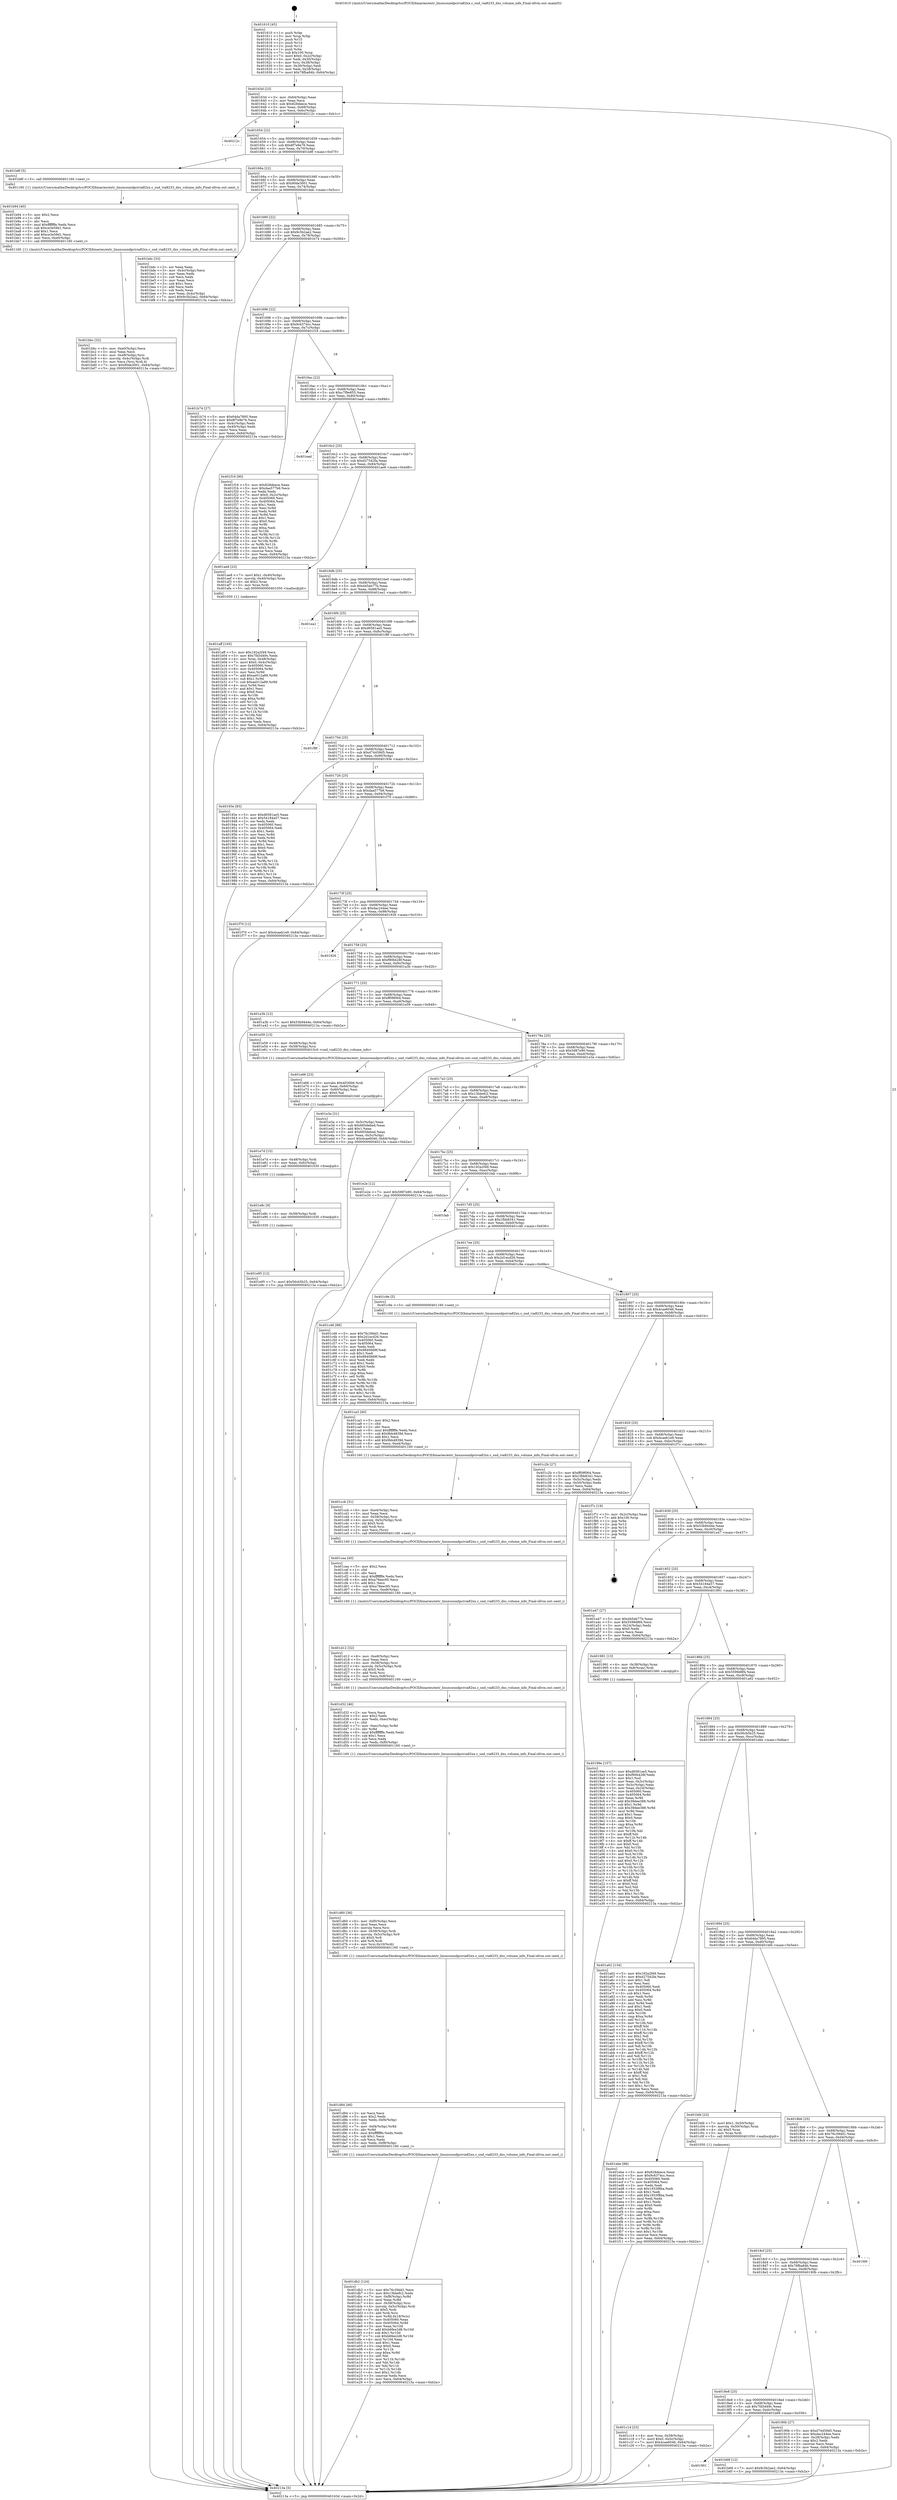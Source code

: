 digraph "0x401610" {
  label = "0x401610 (/mnt/c/Users/mathe/Desktop/tcc/POCII/binaries/extr_linuxsoundpcivia82xx.c_snd_via8233_dxs_volume_info_Final-ollvm.out::main(0))"
  labelloc = "t"
  node[shape=record]

  Entry [label="",width=0.3,height=0.3,shape=circle,fillcolor=black,style=filled]
  "0x40163d" [label="{
     0x40163d [23]\l
     | [instrs]\l
     &nbsp;&nbsp;0x40163d \<+3\>: mov -0x64(%rbp),%eax\l
     &nbsp;&nbsp;0x401640 \<+2\>: mov %eax,%ecx\l
     &nbsp;&nbsp;0x401642 \<+6\>: sub $0x828deece,%ecx\l
     &nbsp;&nbsp;0x401648 \<+3\>: mov %eax,-0x68(%rbp)\l
     &nbsp;&nbsp;0x40164b \<+3\>: mov %ecx,-0x6c(%rbp)\l
     &nbsp;&nbsp;0x40164e \<+6\>: je 000000000040212c \<main+0xb1c\>\l
  }"]
  "0x40212c" [label="{
     0x40212c\l
  }", style=dashed]
  "0x401654" [label="{
     0x401654 [22]\l
     | [instrs]\l
     &nbsp;&nbsp;0x401654 \<+5\>: jmp 0000000000401659 \<main+0x49\>\l
     &nbsp;&nbsp;0x401659 \<+3\>: mov -0x68(%rbp),%eax\l
     &nbsp;&nbsp;0x40165c \<+5\>: sub $0x8f7e9e76,%eax\l
     &nbsp;&nbsp;0x401661 \<+3\>: mov %eax,-0x70(%rbp)\l
     &nbsp;&nbsp;0x401664 \<+6\>: je 0000000000401b8f \<main+0x57f\>\l
  }"]
  Exit [label="",width=0.3,height=0.3,shape=circle,fillcolor=black,style=filled,peripheries=2]
  "0x401b8f" [label="{
     0x401b8f [5]\l
     | [instrs]\l
     &nbsp;&nbsp;0x401b8f \<+5\>: call 0000000000401160 \<next_i\>\l
     | [calls]\l
     &nbsp;&nbsp;0x401160 \{1\} (/mnt/c/Users/mathe/Desktop/tcc/POCII/binaries/extr_linuxsoundpcivia82xx.c_snd_via8233_dxs_volume_info_Final-ollvm.out::next_i)\l
  }"]
  "0x40166a" [label="{
     0x40166a [22]\l
     | [instrs]\l
     &nbsp;&nbsp;0x40166a \<+5\>: jmp 000000000040166f \<main+0x5f\>\l
     &nbsp;&nbsp;0x40166f \<+3\>: mov -0x68(%rbp),%eax\l
     &nbsp;&nbsp;0x401672 \<+5\>: sub $0x90de3001,%eax\l
     &nbsp;&nbsp;0x401677 \<+3\>: mov %eax,-0x74(%rbp)\l
     &nbsp;&nbsp;0x40167a \<+6\>: je 0000000000401bdc \<main+0x5cc\>\l
  }"]
  "0x401e95" [label="{
     0x401e95 [12]\l
     | [instrs]\l
     &nbsp;&nbsp;0x401e95 \<+7\>: movl $0x56cb5b25,-0x64(%rbp)\l
     &nbsp;&nbsp;0x401e9c \<+5\>: jmp 000000000040213a \<main+0xb2a\>\l
  }"]
  "0x401bdc" [label="{
     0x401bdc [33]\l
     | [instrs]\l
     &nbsp;&nbsp;0x401bdc \<+2\>: xor %eax,%eax\l
     &nbsp;&nbsp;0x401bde \<+3\>: mov -0x4c(%rbp),%ecx\l
     &nbsp;&nbsp;0x401be1 \<+2\>: mov %eax,%edx\l
     &nbsp;&nbsp;0x401be3 \<+2\>: sub %ecx,%edx\l
     &nbsp;&nbsp;0x401be5 \<+2\>: mov %eax,%ecx\l
     &nbsp;&nbsp;0x401be7 \<+3\>: sub $0x1,%ecx\l
     &nbsp;&nbsp;0x401bea \<+2\>: add %ecx,%edx\l
     &nbsp;&nbsp;0x401bec \<+2\>: sub %edx,%eax\l
     &nbsp;&nbsp;0x401bee \<+3\>: mov %eax,-0x4c(%rbp)\l
     &nbsp;&nbsp;0x401bf1 \<+7\>: movl $0x9c5b2ae2,-0x64(%rbp)\l
     &nbsp;&nbsp;0x401bf8 \<+5\>: jmp 000000000040213a \<main+0xb2a\>\l
  }"]
  "0x401680" [label="{
     0x401680 [22]\l
     | [instrs]\l
     &nbsp;&nbsp;0x401680 \<+5\>: jmp 0000000000401685 \<main+0x75\>\l
     &nbsp;&nbsp;0x401685 \<+3\>: mov -0x68(%rbp),%eax\l
     &nbsp;&nbsp;0x401688 \<+5\>: sub $0x9c5b2ae2,%eax\l
     &nbsp;&nbsp;0x40168d \<+3\>: mov %eax,-0x78(%rbp)\l
     &nbsp;&nbsp;0x401690 \<+6\>: je 0000000000401b74 \<main+0x564\>\l
  }"]
  "0x401e8c" [label="{
     0x401e8c [9]\l
     | [instrs]\l
     &nbsp;&nbsp;0x401e8c \<+4\>: mov -0x58(%rbp),%rdi\l
     &nbsp;&nbsp;0x401e90 \<+5\>: call 0000000000401030 \<free@plt\>\l
     | [calls]\l
     &nbsp;&nbsp;0x401030 \{1\} (unknown)\l
  }"]
  "0x401b74" [label="{
     0x401b74 [27]\l
     | [instrs]\l
     &nbsp;&nbsp;0x401b74 \<+5\>: mov $0x64da7895,%eax\l
     &nbsp;&nbsp;0x401b79 \<+5\>: mov $0x8f7e9e76,%ecx\l
     &nbsp;&nbsp;0x401b7e \<+3\>: mov -0x4c(%rbp),%edx\l
     &nbsp;&nbsp;0x401b81 \<+3\>: cmp -0x40(%rbp),%edx\l
     &nbsp;&nbsp;0x401b84 \<+3\>: cmovl %ecx,%eax\l
     &nbsp;&nbsp;0x401b87 \<+3\>: mov %eax,-0x64(%rbp)\l
     &nbsp;&nbsp;0x401b8a \<+5\>: jmp 000000000040213a \<main+0xb2a\>\l
  }"]
  "0x401696" [label="{
     0x401696 [22]\l
     | [instrs]\l
     &nbsp;&nbsp;0x401696 \<+5\>: jmp 000000000040169b \<main+0x8b\>\l
     &nbsp;&nbsp;0x40169b \<+3\>: mov -0x68(%rbp),%eax\l
     &nbsp;&nbsp;0x40169e \<+5\>: sub $0x9c6374cc,%eax\l
     &nbsp;&nbsp;0x4016a3 \<+3\>: mov %eax,-0x7c(%rbp)\l
     &nbsp;&nbsp;0x4016a6 \<+6\>: je 0000000000401f16 \<main+0x906\>\l
  }"]
  "0x401e7d" [label="{
     0x401e7d [15]\l
     | [instrs]\l
     &nbsp;&nbsp;0x401e7d \<+4\>: mov -0x48(%rbp),%rdi\l
     &nbsp;&nbsp;0x401e81 \<+6\>: mov %eax,-0xfc(%rbp)\l
     &nbsp;&nbsp;0x401e87 \<+5\>: call 0000000000401030 \<free@plt\>\l
     | [calls]\l
     &nbsp;&nbsp;0x401030 \{1\} (unknown)\l
  }"]
  "0x401f16" [label="{
     0x401f16 [90]\l
     | [instrs]\l
     &nbsp;&nbsp;0x401f16 \<+5\>: mov $0x828deece,%eax\l
     &nbsp;&nbsp;0x401f1b \<+5\>: mov $0xdaa577b6,%ecx\l
     &nbsp;&nbsp;0x401f20 \<+2\>: xor %edx,%edx\l
     &nbsp;&nbsp;0x401f22 \<+7\>: movl $0x0,-0x2c(%rbp)\l
     &nbsp;&nbsp;0x401f29 \<+7\>: mov 0x405060,%esi\l
     &nbsp;&nbsp;0x401f30 \<+7\>: mov 0x405064,%edi\l
     &nbsp;&nbsp;0x401f37 \<+3\>: sub $0x1,%edx\l
     &nbsp;&nbsp;0x401f3a \<+3\>: mov %esi,%r8d\l
     &nbsp;&nbsp;0x401f3d \<+3\>: add %edx,%r8d\l
     &nbsp;&nbsp;0x401f40 \<+4\>: imul %r8d,%esi\l
     &nbsp;&nbsp;0x401f44 \<+3\>: and $0x1,%esi\l
     &nbsp;&nbsp;0x401f47 \<+3\>: cmp $0x0,%esi\l
     &nbsp;&nbsp;0x401f4a \<+4\>: sete %r9b\l
     &nbsp;&nbsp;0x401f4e \<+3\>: cmp $0xa,%edi\l
     &nbsp;&nbsp;0x401f51 \<+4\>: setl %r10b\l
     &nbsp;&nbsp;0x401f55 \<+3\>: mov %r9b,%r11b\l
     &nbsp;&nbsp;0x401f58 \<+3\>: and %r10b,%r11b\l
     &nbsp;&nbsp;0x401f5b \<+3\>: xor %r10b,%r9b\l
     &nbsp;&nbsp;0x401f5e \<+3\>: or %r9b,%r11b\l
     &nbsp;&nbsp;0x401f61 \<+4\>: test $0x1,%r11b\l
     &nbsp;&nbsp;0x401f65 \<+3\>: cmovne %ecx,%eax\l
     &nbsp;&nbsp;0x401f68 \<+3\>: mov %eax,-0x64(%rbp)\l
     &nbsp;&nbsp;0x401f6b \<+5\>: jmp 000000000040213a \<main+0xb2a\>\l
  }"]
  "0x4016ac" [label="{
     0x4016ac [22]\l
     | [instrs]\l
     &nbsp;&nbsp;0x4016ac \<+5\>: jmp 00000000004016b1 \<main+0xa1\>\l
     &nbsp;&nbsp;0x4016b1 \<+3\>: mov -0x68(%rbp),%eax\l
     &nbsp;&nbsp;0x4016b4 \<+5\>: sub $0xc7f9e855,%eax\l
     &nbsp;&nbsp;0x4016b9 \<+3\>: mov %eax,-0x80(%rbp)\l
     &nbsp;&nbsp;0x4016bc \<+6\>: je 0000000000401ead \<main+0x89d\>\l
  }"]
  "0x401e66" [label="{
     0x401e66 [23]\l
     | [instrs]\l
     &nbsp;&nbsp;0x401e66 \<+10\>: movabs $0x4030b6,%rdi\l
     &nbsp;&nbsp;0x401e70 \<+3\>: mov %eax,-0x60(%rbp)\l
     &nbsp;&nbsp;0x401e73 \<+3\>: mov -0x60(%rbp),%esi\l
     &nbsp;&nbsp;0x401e76 \<+2\>: mov $0x0,%al\l
     &nbsp;&nbsp;0x401e78 \<+5\>: call 0000000000401040 \<printf@plt\>\l
     | [calls]\l
     &nbsp;&nbsp;0x401040 \{1\} (unknown)\l
  }"]
  "0x401ead" [label="{
     0x401ead\l
  }", style=dashed]
  "0x4016c2" [label="{
     0x4016c2 [25]\l
     | [instrs]\l
     &nbsp;&nbsp;0x4016c2 \<+5\>: jmp 00000000004016c7 \<main+0xb7\>\l
     &nbsp;&nbsp;0x4016c7 \<+3\>: mov -0x68(%rbp),%eax\l
     &nbsp;&nbsp;0x4016ca \<+5\>: sub $0xd27542fa,%eax\l
     &nbsp;&nbsp;0x4016cf \<+6\>: mov %eax,-0x84(%rbp)\l
     &nbsp;&nbsp;0x4016d5 \<+6\>: je 0000000000401ae8 \<main+0x4d8\>\l
  }"]
  "0x401db2" [label="{
     0x401db2 [124]\l
     | [instrs]\l
     &nbsp;&nbsp;0x401db2 \<+5\>: mov $0x76c39dd1,%ecx\l
     &nbsp;&nbsp;0x401db7 \<+5\>: mov $0x13bbefc2,%edx\l
     &nbsp;&nbsp;0x401dbc \<+7\>: mov -0xf8(%rbp),%r8d\l
     &nbsp;&nbsp;0x401dc3 \<+4\>: imul %eax,%r8d\l
     &nbsp;&nbsp;0x401dc7 \<+4\>: mov -0x58(%rbp),%rsi\l
     &nbsp;&nbsp;0x401dcb \<+4\>: movslq -0x5c(%rbp),%rdi\l
     &nbsp;&nbsp;0x401dcf \<+4\>: shl $0x5,%rdi\l
     &nbsp;&nbsp;0x401dd3 \<+3\>: add %rdi,%rsi\l
     &nbsp;&nbsp;0x401dd6 \<+4\>: mov %r8d,0x18(%rsi)\l
     &nbsp;&nbsp;0x401dda \<+7\>: mov 0x405060,%eax\l
     &nbsp;&nbsp;0x401de1 \<+8\>: mov 0x405064,%r8d\l
     &nbsp;&nbsp;0x401de9 \<+3\>: mov %eax,%r10d\l
     &nbsp;&nbsp;0x401dec \<+7\>: add $0xb6fee2d8,%r10d\l
     &nbsp;&nbsp;0x401df3 \<+4\>: sub $0x1,%r10d\l
     &nbsp;&nbsp;0x401df7 \<+7\>: sub $0xb6fee2d8,%r10d\l
     &nbsp;&nbsp;0x401dfe \<+4\>: imul %r10d,%eax\l
     &nbsp;&nbsp;0x401e02 \<+3\>: and $0x1,%eax\l
     &nbsp;&nbsp;0x401e05 \<+3\>: cmp $0x0,%eax\l
     &nbsp;&nbsp;0x401e08 \<+4\>: sete %r11b\l
     &nbsp;&nbsp;0x401e0c \<+4\>: cmp $0xa,%r8d\l
     &nbsp;&nbsp;0x401e10 \<+3\>: setl %bl\l
     &nbsp;&nbsp;0x401e13 \<+3\>: mov %r11b,%r14b\l
     &nbsp;&nbsp;0x401e16 \<+3\>: and %bl,%r14b\l
     &nbsp;&nbsp;0x401e19 \<+3\>: xor %bl,%r11b\l
     &nbsp;&nbsp;0x401e1c \<+3\>: or %r11b,%r14b\l
     &nbsp;&nbsp;0x401e1f \<+4\>: test $0x1,%r14b\l
     &nbsp;&nbsp;0x401e23 \<+3\>: cmovne %edx,%ecx\l
     &nbsp;&nbsp;0x401e26 \<+3\>: mov %ecx,-0x64(%rbp)\l
     &nbsp;&nbsp;0x401e29 \<+5\>: jmp 000000000040213a \<main+0xb2a\>\l
  }"]
  "0x401ae8" [label="{
     0x401ae8 [23]\l
     | [instrs]\l
     &nbsp;&nbsp;0x401ae8 \<+7\>: movl $0x1,-0x40(%rbp)\l
     &nbsp;&nbsp;0x401aef \<+4\>: movslq -0x40(%rbp),%rax\l
     &nbsp;&nbsp;0x401af3 \<+4\>: shl $0x2,%rax\l
     &nbsp;&nbsp;0x401af7 \<+3\>: mov %rax,%rdi\l
     &nbsp;&nbsp;0x401afa \<+5\>: call 0000000000401050 \<malloc@plt\>\l
     | [calls]\l
     &nbsp;&nbsp;0x401050 \{1\} (unknown)\l
  }"]
  "0x4016db" [label="{
     0x4016db [25]\l
     | [instrs]\l
     &nbsp;&nbsp;0x4016db \<+5\>: jmp 00000000004016e0 \<main+0xd0\>\l
     &nbsp;&nbsp;0x4016e0 \<+3\>: mov -0x68(%rbp),%eax\l
     &nbsp;&nbsp;0x4016e3 \<+5\>: sub $0xd45eb77b,%eax\l
     &nbsp;&nbsp;0x4016e8 \<+6\>: mov %eax,-0x88(%rbp)\l
     &nbsp;&nbsp;0x4016ee \<+6\>: je 0000000000401ea1 \<main+0x891\>\l
  }"]
  "0x401d84" [label="{
     0x401d84 [46]\l
     | [instrs]\l
     &nbsp;&nbsp;0x401d84 \<+2\>: xor %ecx,%ecx\l
     &nbsp;&nbsp;0x401d86 \<+5\>: mov $0x2,%edx\l
     &nbsp;&nbsp;0x401d8b \<+6\>: mov %edx,-0xf4(%rbp)\l
     &nbsp;&nbsp;0x401d91 \<+1\>: cltd\l
     &nbsp;&nbsp;0x401d92 \<+7\>: mov -0xf4(%rbp),%r8d\l
     &nbsp;&nbsp;0x401d99 \<+3\>: idiv %r8d\l
     &nbsp;&nbsp;0x401d9c \<+6\>: imul $0xfffffffe,%edx,%edx\l
     &nbsp;&nbsp;0x401da2 \<+3\>: sub $0x1,%ecx\l
     &nbsp;&nbsp;0x401da5 \<+2\>: sub %ecx,%edx\l
     &nbsp;&nbsp;0x401da7 \<+6\>: mov %edx,-0xf8(%rbp)\l
     &nbsp;&nbsp;0x401dad \<+5\>: call 0000000000401160 \<next_i\>\l
     | [calls]\l
     &nbsp;&nbsp;0x401160 \{1\} (/mnt/c/Users/mathe/Desktop/tcc/POCII/binaries/extr_linuxsoundpcivia82xx.c_snd_via8233_dxs_volume_info_Final-ollvm.out::next_i)\l
  }"]
  "0x401ea1" [label="{
     0x401ea1\l
  }", style=dashed]
  "0x4016f4" [label="{
     0x4016f4 [25]\l
     | [instrs]\l
     &nbsp;&nbsp;0x4016f4 \<+5\>: jmp 00000000004016f9 \<main+0xe9\>\l
     &nbsp;&nbsp;0x4016f9 \<+3\>: mov -0x68(%rbp),%eax\l
     &nbsp;&nbsp;0x4016fc \<+5\>: sub $0xd6581ae5,%eax\l
     &nbsp;&nbsp;0x401701 \<+6\>: mov %eax,-0x8c(%rbp)\l
     &nbsp;&nbsp;0x401707 \<+6\>: je 0000000000401f8f \<main+0x97f\>\l
  }"]
  "0x401d60" [label="{
     0x401d60 [36]\l
     | [instrs]\l
     &nbsp;&nbsp;0x401d60 \<+6\>: mov -0xf0(%rbp),%ecx\l
     &nbsp;&nbsp;0x401d66 \<+3\>: imul %eax,%ecx\l
     &nbsp;&nbsp;0x401d69 \<+3\>: movslq %ecx,%rsi\l
     &nbsp;&nbsp;0x401d6c \<+4\>: mov -0x58(%rbp),%rdi\l
     &nbsp;&nbsp;0x401d70 \<+4\>: movslq -0x5c(%rbp),%r9\l
     &nbsp;&nbsp;0x401d74 \<+4\>: shl $0x5,%r9\l
     &nbsp;&nbsp;0x401d78 \<+3\>: add %r9,%rdi\l
     &nbsp;&nbsp;0x401d7b \<+4\>: mov %rsi,0x10(%rdi)\l
     &nbsp;&nbsp;0x401d7f \<+5\>: call 0000000000401160 \<next_i\>\l
     | [calls]\l
     &nbsp;&nbsp;0x401160 \{1\} (/mnt/c/Users/mathe/Desktop/tcc/POCII/binaries/extr_linuxsoundpcivia82xx.c_snd_via8233_dxs_volume_info_Final-ollvm.out::next_i)\l
  }"]
  "0x401f8f" [label="{
     0x401f8f\l
  }", style=dashed]
  "0x40170d" [label="{
     0x40170d [25]\l
     | [instrs]\l
     &nbsp;&nbsp;0x40170d \<+5\>: jmp 0000000000401712 \<main+0x102\>\l
     &nbsp;&nbsp;0x401712 \<+3\>: mov -0x68(%rbp),%eax\l
     &nbsp;&nbsp;0x401715 \<+5\>: sub $0xd74459d5,%eax\l
     &nbsp;&nbsp;0x40171a \<+6\>: mov %eax,-0x90(%rbp)\l
     &nbsp;&nbsp;0x401720 \<+6\>: je 000000000040193e \<main+0x32e\>\l
  }"]
  "0x401d32" [label="{
     0x401d32 [46]\l
     | [instrs]\l
     &nbsp;&nbsp;0x401d32 \<+2\>: xor %ecx,%ecx\l
     &nbsp;&nbsp;0x401d34 \<+5\>: mov $0x2,%edx\l
     &nbsp;&nbsp;0x401d39 \<+6\>: mov %edx,-0xec(%rbp)\l
     &nbsp;&nbsp;0x401d3f \<+1\>: cltd\l
     &nbsp;&nbsp;0x401d40 \<+7\>: mov -0xec(%rbp),%r8d\l
     &nbsp;&nbsp;0x401d47 \<+3\>: idiv %r8d\l
     &nbsp;&nbsp;0x401d4a \<+6\>: imul $0xfffffffe,%edx,%edx\l
     &nbsp;&nbsp;0x401d50 \<+3\>: sub $0x1,%ecx\l
     &nbsp;&nbsp;0x401d53 \<+2\>: sub %ecx,%edx\l
     &nbsp;&nbsp;0x401d55 \<+6\>: mov %edx,-0xf0(%rbp)\l
     &nbsp;&nbsp;0x401d5b \<+5\>: call 0000000000401160 \<next_i\>\l
     | [calls]\l
     &nbsp;&nbsp;0x401160 \{1\} (/mnt/c/Users/mathe/Desktop/tcc/POCII/binaries/extr_linuxsoundpcivia82xx.c_snd_via8233_dxs_volume_info_Final-ollvm.out::next_i)\l
  }"]
  "0x40193e" [label="{
     0x40193e [83]\l
     | [instrs]\l
     &nbsp;&nbsp;0x40193e \<+5\>: mov $0xd6581ae5,%eax\l
     &nbsp;&nbsp;0x401943 \<+5\>: mov $0x54184a57,%ecx\l
     &nbsp;&nbsp;0x401948 \<+2\>: xor %edx,%edx\l
     &nbsp;&nbsp;0x40194a \<+7\>: mov 0x405060,%esi\l
     &nbsp;&nbsp;0x401951 \<+7\>: mov 0x405064,%edi\l
     &nbsp;&nbsp;0x401958 \<+3\>: sub $0x1,%edx\l
     &nbsp;&nbsp;0x40195b \<+3\>: mov %esi,%r8d\l
     &nbsp;&nbsp;0x40195e \<+3\>: add %edx,%r8d\l
     &nbsp;&nbsp;0x401961 \<+4\>: imul %r8d,%esi\l
     &nbsp;&nbsp;0x401965 \<+3\>: and $0x1,%esi\l
     &nbsp;&nbsp;0x401968 \<+3\>: cmp $0x0,%esi\l
     &nbsp;&nbsp;0x40196b \<+4\>: sete %r9b\l
     &nbsp;&nbsp;0x40196f \<+3\>: cmp $0xa,%edi\l
     &nbsp;&nbsp;0x401972 \<+4\>: setl %r10b\l
     &nbsp;&nbsp;0x401976 \<+3\>: mov %r9b,%r11b\l
     &nbsp;&nbsp;0x401979 \<+3\>: and %r10b,%r11b\l
     &nbsp;&nbsp;0x40197c \<+3\>: xor %r10b,%r9b\l
     &nbsp;&nbsp;0x40197f \<+3\>: or %r9b,%r11b\l
     &nbsp;&nbsp;0x401982 \<+4\>: test $0x1,%r11b\l
     &nbsp;&nbsp;0x401986 \<+3\>: cmovne %ecx,%eax\l
     &nbsp;&nbsp;0x401989 \<+3\>: mov %eax,-0x64(%rbp)\l
     &nbsp;&nbsp;0x40198c \<+5\>: jmp 000000000040213a \<main+0xb2a\>\l
  }"]
  "0x401726" [label="{
     0x401726 [25]\l
     | [instrs]\l
     &nbsp;&nbsp;0x401726 \<+5\>: jmp 000000000040172b \<main+0x11b\>\l
     &nbsp;&nbsp;0x40172b \<+3\>: mov -0x68(%rbp),%eax\l
     &nbsp;&nbsp;0x40172e \<+5\>: sub $0xdaa577b6,%eax\l
     &nbsp;&nbsp;0x401733 \<+6\>: mov %eax,-0x94(%rbp)\l
     &nbsp;&nbsp;0x401739 \<+6\>: je 0000000000401f70 \<main+0x960\>\l
  }"]
  "0x401d12" [label="{
     0x401d12 [32]\l
     | [instrs]\l
     &nbsp;&nbsp;0x401d12 \<+6\>: mov -0xe8(%rbp),%ecx\l
     &nbsp;&nbsp;0x401d18 \<+3\>: imul %eax,%ecx\l
     &nbsp;&nbsp;0x401d1b \<+4\>: mov -0x58(%rbp),%rsi\l
     &nbsp;&nbsp;0x401d1f \<+4\>: movslq -0x5c(%rbp),%rdi\l
     &nbsp;&nbsp;0x401d23 \<+4\>: shl $0x5,%rdi\l
     &nbsp;&nbsp;0x401d27 \<+3\>: add %rdi,%rsi\l
     &nbsp;&nbsp;0x401d2a \<+3\>: mov %ecx,0x8(%rsi)\l
     &nbsp;&nbsp;0x401d2d \<+5\>: call 0000000000401160 \<next_i\>\l
     | [calls]\l
     &nbsp;&nbsp;0x401160 \{1\} (/mnt/c/Users/mathe/Desktop/tcc/POCII/binaries/extr_linuxsoundpcivia82xx.c_snd_via8233_dxs_volume_info_Final-ollvm.out::next_i)\l
  }"]
  "0x401f70" [label="{
     0x401f70 [12]\l
     | [instrs]\l
     &nbsp;&nbsp;0x401f70 \<+7\>: movl $0x4caeb1e9,-0x64(%rbp)\l
     &nbsp;&nbsp;0x401f77 \<+5\>: jmp 000000000040213a \<main+0xb2a\>\l
  }"]
  "0x40173f" [label="{
     0x40173f [25]\l
     | [instrs]\l
     &nbsp;&nbsp;0x40173f \<+5\>: jmp 0000000000401744 \<main+0x134\>\l
     &nbsp;&nbsp;0x401744 \<+3\>: mov -0x68(%rbp),%eax\l
     &nbsp;&nbsp;0x401747 \<+5\>: sub $0xdac244ee,%eax\l
     &nbsp;&nbsp;0x40174c \<+6\>: mov %eax,-0x98(%rbp)\l
     &nbsp;&nbsp;0x401752 \<+6\>: je 0000000000401926 \<main+0x316\>\l
  }"]
  "0x401cea" [label="{
     0x401cea [40]\l
     | [instrs]\l
     &nbsp;&nbsp;0x401cea \<+5\>: mov $0x2,%ecx\l
     &nbsp;&nbsp;0x401cef \<+1\>: cltd\l
     &nbsp;&nbsp;0x401cf0 \<+2\>: idiv %ecx\l
     &nbsp;&nbsp;0x401cf2 \<+6\>: imul $0xfffffffe,%edx,%ecx\l
     &nbsp;&nbsp;0x401cf8 \<+6\>: add $0xa78eec95,%ecx\l
     &nbsp;&nbsp;0x401cfe \<+3\>: add $0x1,%ecx\l
     &nbsp;&nbsp;0x401d01 \<+6\>: sub $0xa78eec95,%ecx\l
     &nbsp;&nbsp;0x401d07 \<+6\>: mov %ecx,-0xe8(%rbp)\l
     &nbsp;&nbsp;0x401d0d \<+5\>: call 0000000000401160 \<next_i\>\l
     | [calls]\l
     &nbsp;&nbsp;0x401160 \{1\} (/mnt/c/Users/mathe/Desktop/tcc/POCII/binaries/extr_linuxsoundpcivia82xx.c_snd_via8233_dxs_volume_info_Final-ollvm.out::next_i)\l
  }"]
  "0x401926" [label="{
     0x401926\l
  }", style=dashed]
  "0x401758" [label="{
     0x401758 [25]\l
     | [instrs]\l
     &nbsp;&nbsp;0x401758 \<+5\>: jmp 000000000040175d \<main+0x14d\>\l
     &nbsp;&nbsp;0x40175d \<+3\>: mov -0x68(%rbp),%eax\l
     &nbsp;&nbsp;0x401760 \<+5\>: sub $0xf90b428f,%eax\l
     &nbsp;&nbsp;0x401765 \<+6\>: mov %eax,-0x9c(%rbp)\l
     &nbsp;&nbsp;0x40176b \<+6\>: je 0000000000401a3b \<main+0x42b\>\l
  }"]
  "0x401ccb" [label="{
     0x401ccb [31]\l
     | [instrs]\l
     &nbsp;&nbsp;0x401ccb \<+6\>: mov -0xe4(%rbp),%ecx\l
     &nbsp;&nbsp;0x401cd1 \<+3\>: imul %eax,%ecx\l
     &nbsp;&nbsp;0x401cd4 \<+4\>: mov -0x58(%rbp),%rsi\l
     &nbsp;&nbsp;0x401cd8 \<+4\>: movslq -0x5c(%rbp),%rdi\l
     &nbsp;&nbsp;0x401cdc \<+4\>: shl $0x5,%rdi\l
     &nbsp;&nbsp;0x401ce0 \<+3\>: add %rdi,%rsi\l
     &nbsp;&nbsp;0x401ce3 \<+2\>: mov %ecx,(%rsi)\l
     &nbsp;&nbsp;0x401ce5 \<+5\>: call 0000000000401160 \<next_i\>\l
     | [calls]\l
     &nbsp;&nbsp;0x401160 \{1\} (/mnt/c/Users/mathe/Desktop/tcc/POCII/binaries/extr_linuxsoundpcivia82xx.c_snd_via8233_dxs_volume_info_Final-ollvm.out::next_i)\l
  }"]
  "0x401a3b" [label="{
     0x401a3b [12]\l
     | [instrs]\l
     &nbsp;&nbsp;0x401a3b \<+7\>: movl $0x53b9444e,-0x64(%rbp)\l
     &nbsp;&nbsp;0x401a42 \<+5\>: jmp 000000000040213a \<main+0xb2a\>\l
  }"]
  "0x401771" [label="{
     0x401771 [25]\l
     | [instrs]\l
     &nbsp;&nbsp;0x401771 \<+5\>: jmp 0000000000401776 \<main+0x166\>\l
     &nbsp;&nbsp;0x401776 \<+3\>: mov -0x68(%rbp),%eax\l
     &nbsp;&nbsp;0x401779 \<+5\>: sub $0xff09f064,%eax\l
     &nbsp;&nbsp;0x40177e \<+6\>: mov %eax,-0xa0(%rbp)\l
     &nbsp;&nbsp;0x401784 \<+6\>: je 0000000000401e59 \<main+0x849\>\l
  }"]
  "0x401ca3" [label="{
     0x401ca3 [40]\l
     | [instrs]\l
     &nbsp;&nbsp;0x401ca3 \<+5\>: mov $0x2,%ecx\l
     &nbsp;&nbsp;0x401ca8 \<+1\>: cltd\l
     &nbsp;&nbsp;0x401ca9 \<+2\>: idiv %ecx\l
     &nbsp;&nbsp;0x401cab \<+6\>: imul $0xfffffffe,%edx,%ecx\l
     &nbsp;&nbsp;0x401cb1 \<+6\>: sub $0x9bb4839d,%ecx\l
     &nbsp;&nbsp;0x401cb7 \<+3\>: add $0x1,%ecx\l
     &nbsp;&nbsp;0x401cba \<+6\>: add $0x9bb4839d,%ecx\l
     &nbsp;&nbsp;0x401cc0 \<+6\>: mov %ecx,-0xe4(%rbp)\l
     &nbsp;&nbsp;0x401cc6 \<+5\>: call 0000000000401160 \<next_i\>\l
     | [calls]\l
     &nbsp;&nbsp;0x401160 \{1\} (/mnt/c/Users/mathe/Desktop/tcc/POCII/binaries/extr_linuxsoundpcivia82xx.c_snd_via8233_dxs_volume_info_Final-ollvm.out::next_i)\l
  }"]
  "0x401e59" [label="{
     0x401e59 [13]\l
     | [instrs]\l
     &nbsp;&nbsp;0x401e59 \<+4\>: mov -0x48(%rbp),%rdi\l
     &nbsp;&nbsp;0x401e5d \<+4\>: mov -0x58(%rbp),%rsi\l
     &nbsp;&nbsp;0x401e61 \<+5\>: call 00000000004015c0 \<snd_via8233_dxs_volume_info\>\l
     | [calls]\l
     &nbsp;&nbsp;0x4015c0 \{1\} (/mnt/c/Users/mathe/Desktop/tcc/POCII/binaries/extr_linuxsoundpcivia82xx.c_snd_via8233_dxs_volume_info_Final-ollvm.out::snd_via8233_dxs_volume_info)\l
  }"]
  "0x40178a" [label="{
     0x40178a [25]\l
     | [instrs]\l
     &nbsp;&nbsp;0x40178a \<+5\>: jmp 000000000040178f \<main+0x17f\>\l
     &nbsp;&nbsp;0x40178f \<+3\>: mov -0x68(%rbp),%eax\l
     &nbsp;&nbsp;0x401792 \<+5\>: sub $0x5987e90,%eax\l
     &nbsp;&nbsp;0x401797 \<+6\>: mov %eax,-0xa4(%rbp)\l
     &nbsp;&nbsp;0x40179d \<+6\>: je 0000000000401e3a \<main+0x82a\>\l
  }"]
  "0x401c14" [label="{
     0x401c14 [23]\l
     | [instrs]\l
     &nbsp;&nbsp;0x401c14 \<+4\>: mov %rax,-0x58(%rbp)\l
     &nbsp;&nbsp;0x401c18 \<+7\>: movl $0x0,-0x5c(%rbp)\l
     &nbsp;&nbsp;0x401c1f \<+7\>: movl $0x4cae6046,-0x64(%rbp)\l
     &nbsp;&nbsp;0x401c26 \<+5\>: jmp 000000000040213a \<main+0xb2a\>\l
  }"]
  "0x401e3a" [label="{
     0x401e3a [31]\l
     | [instrs]\l
     &nbsp;&nbsp;0x401e3a \<+3\>: mov -0x5c(%rbp),%eax\l
     &nbsp;&nbsp;0x401e3d \<+5\>: sub $0x665debed,%eax\l
     &nbsp;&nbsp;0x401e42 \<+3\>: add $0x1,%eax\l
     &nbsp;&nbsp;0x401e45 \<+5\>: add $0x665debed,%eax\l
     &nbsp;&nbsp;0x401e4a \<+3\>: mov %eax,-0x5c(%rbp)\l
     &nbsp;&nbsp;0x401e4d \<+7\>: movl $0x4cae6046,-0x64(%rbp)\l
     &nbsp;&nbsp;0x401e54 \<+5\>: jmp 000000000040213a \<main+0xb2a\>\l
  }"]
  "0x4017a3" [label="{
     0x4017a3 [25]\l
     | [instrs]\l
     &nbsp;&nbsp;0x4017a3 \<+5\>: jmp 00000000004017a8 \<main+0x198\>\l
     &nbsp;&nbsp;0x4017a8 \<+3\>: mov -0x68(%rbp),%eax\l
     &nbsp;&nbsp;0x4017ab \<+5\>: sub $0x13bbefc2,%eax\l
     &nbsp;&nbsp;0x4017b0 \<+6\>: mov %eax,-0xa8(%rbp)\l
     &nbsp;&nbsp;0x4017b6 \<+6\>: je 0000000000401e2e \<main+0x81e\>\l
  }"]
  "0x401bbc" [label="{
     0x401bbc [32]\l
     | [instrs]\l
     &nbsp;&nbsp;0x401bbc \<+6\>: mov -0xe0(%rbp),%ecx\l
     &nbsp;&nbsp;0x401bc2 \<+3\>: imul %eax,%ecx\l
     &nbsp;&nbsp;0x401bc5 \<+4\>: mov -0x48(%rbp),%rsi\l
     &nbsp;&nbsp;0x401bc9 \<+4\>: movslq -0x4c(%rbp),%rdi\l
     &nbsp;&nbsp;0x401bcd \<+3\>: mov %ecx,(%rsi,%rdi,4)\l
     &nbsp;&nbsp;0x401bd0 \<+7\>: movl $0x90de3001,-0x64(%rbp)\l
     &nbsp;&nbsp;0x401bd7 \<+5\>: jmp 000000000040213a \<main+0xb2a\>\l
  }"]
  "0x401e2e" [label="{
     0x401e2e [12]\l
     | [instrs]\l
     &nbsp;&nbsp;0x401e2e \<+7\>: movl $0x5987e90,-0x64(%rbp)\l
     &nbsp;&nbsp;0x401e35 \<+5\>: jmp 000000000040213a \<main+0xb2a\>\l
  }"]
  "0x4017bc" [label="{
     0x4017bc [25]\l
     | [instrs]\l
     &nbsp;&nbsp;0x4017bc \<+5\>: jmp 00000000004017c1 \<main+0x1b1\>\l
     &nbsp;&nbsp;0x4017c1 \<+3\>: mov -0x68(%rbp),%eax\l
     &nbsp;&nbsp;0x4017c4 \<+5\>: sub $0x192a2f49,%eax\l
     &nbsp;&nbsp;0x4017c9 \<+6\>: mov %eax,-0xac(%rbp)\l
     &nbsp;&nbsp;0x4017cf \<+6\>: je 0000000000401fab \<main+0x99b\>\l
  }"]
  "0x401b94" [label="{
     0x401b94 [40]\l
     | [instrs]\l
     &nbsp;&nbsp;0x401b94 \<+5\>: mov $0x2,%ecx\l
     &nbsp;&nbsp;0x401b99 \<+1\>: cltd\l
     &nbsp;&nbsp;0x401b9a \<+2\>: idiv %ecx\l
     &nbsp;&nbsp;0x401b9c \<+6\>: imul $0xfffffffe,%edx,%ecx\l
     &nbsp;&nbsp;0x401ba2 \<+6\>: sub $0xce3e59d1,%ecx\l
     &nbsp;&nbsp;0x401ba8 \<+3\>: add $0x1,%ecx\l
     &nbsp;&nbsp;0x401bab \<+6\>: add $0xce3e59d1,%ecx\l
     &nbsp;&nbsp;0x401bb1 \<+6\>: mov %ecx,-0xe0(%rbp)\l
     &nbsp;&nbsp;0x401bb7 \<+5\>: call 0000000000401160 \<next_i\>\l
     | [calls]\l
     &nbsp;&nbsp;0x401160 \{1\} (/mnt/c/Users/mathe/Desktop/tcc/POCII/binaries/extr_linuxsoundpcivia82xx.c_snd_via8233_dxs_volume_info_Final-ollvm.out::next_i)\l
  }"]
  "0x401fab" [label="{
     0x401fab\l
  }", style=dashed]
  "0x4017d5" [label="{
     0x4017d5 [25]\l
     | [instrs]\l
     &nbsp;&nbsp;0x4017d5 \<+5\>: jmp 00000000004017da \<main+0x1ca\>\l
     &nbsp;&nbsp;0x4017da \<+3\>: mov -0x68(%rbp),%eax\l
     &nbsp;&nbsp;0x4017dd \<+5\>: sub $0x1fbb8341,%eax\l
     &nbsp;&nbsp;0x4017e2 \<+6\>: mov %eax,-0xb0(%rbp)\l
     &nbsp;&nbsp;0x4017e8 \<+6\>: je 0000000000401c46 \<main+0x636\>\l
  }"]
  "0x401901" [label="{
     0x401901\l
  }", style=dashed]
  "0x401c46" [label="{
     0x401c46 [88]\l
     | [instrs]\l
     &nbsp;&nbsp;0x401c46 \<+5\>: mov $0x76c39dd1,%eax\l
     &nbsp;&nbsp;0x401c4b \<+5\>: mov $0x2d1ecd26,%ecx\l
     &nbsp;&nbsp;0x401c50 \<+7\>: mov 0x405060,%edx\l
     &nbsp;&nbsp;0x401c57 \<+7\>: mov 0x405064,%esi\l
     &nbsp;&nbsp;0x401c5e \<+2\>: mov %edx,%edi\l
     &nbsp;&nbsp;0x401c60 \<+6\>: add $0x98409d9f,%edi\l
     &nbsp;&nbsp;0x401c66 \<+3\>: sub $0x1,%edi\l
     &nbsp;&nbsp;0x401c69 \<+6\>: sub $0x98409d9f,%edi\l
     &nbsp;&nbsp;0x401c6f \<+3\>: imul %edi,%edx\l
     &nbsp;&nbsp;0x401c72 \<+3\>: and $0x1,%edx\l
     &nbsp;&nbsp;0x401c75 \<+3\>: cmp $0x0,%edx\l
     &nbsp;&nbsp;0x401c78 \<+4\>: sete %r8b\l
     &nbsp;&nbsp;0x401c7c \<+3\>: cmp $0xa,%esi\l
     &nbsp;&nbsp;0x401c7f \<+4\>: setl %r9b\l
     &nbsp;&nbsp;0x401c83 \<+3\>: mov %r8b,%r10b\l
     &nbsp;&nbsp;0x401c86 \<+3\>: and %r9b,%r10b\l
     &nbsp;&nbsp;0x401c89 \<+3\>: xor %r9b,%r8b\l
     &nbsp;&nbsp;0x401c8c \<+3\>: or %r8b,%r10b\l
     &nbsp;&nbsp;0x401c8f \<+4\>: test $0x1,%r10b\l
     &nbsp;&nbsp;0x401c93 \<+3\>: cmovne %ecx,%eax\l
     &nbsp;&nbsp;0x401c96 \<+3\>: mov %eax,-0x64(%rbp)\l
     &nbsp;&nbsp;0x401c99 \<+5\>: jmp 000000000040213a \<main+0xb2a\>\l
  }"]
  "0x4017ee" [label="{
     0x4017ee [25]\l
     | [instrs]\l
     &nbsp;&nbsp;0x4017ee \<+5\>: jmp 00000000004017f3 \<main+0x1e3\>\l
     &nbsp;&nbsp;0x4017f3 \<+3\>: mov -0x68(%rbp),%eax\l
     &nbsp;&nbsp;0x4017f6 \<+5\>: sub $0x2d1ecd26,%eax\l
     &nbsp;&nbsp;0x4017fb \<+6\>: mov %eax,-0xb4(%rbp)\l
     &nbsp;&nbsp;0x401801 \<+6\>: je 0000000000401c9e \<main+0x68e\>\l
  }"]
  "0x401b68" [label="{
     0x401b68 [12]\l
     | [instrs]\l
     &nbsp;&nbsp;0x401b68 \<+7\>: movl $0x9c5b2ae2,-0x64(%rbp)\l
     &nbsp;&nbsp;0x401b6f \<+5\>: jmp 000000000040213a \<main+0xb2a\>\l
  }"]
  "0x401c9e" [label="{
     0x401c9e [5]\l
     | [instrs]\l
     &nbsp;&nbsp;0x401c9e \<+5\>: call 0000000000401160 \<next_i\>\l
     | [calls]\l
     &nbsp;&nbsp;0x401160 \{1\} (/mnt/c/Users/mathe/Desktop/tcc/POCII/binaries/extr_linuxsoundpcivia82xx.c_snd_via8233_dxs_volume_info_Final-ollvm.out::next_i)\l
  }"]
  "0x401807" [label="{
     0x401807 [25]\l
     | [instrs]\l
     &nbsp;&nbsp;0x401807 \<+5\>: jmp 000000000040180c \<main+0x1fc\>\l
     &nbsp;&nbsp;0x40180c \<+3\>: mov -0x68(%rbp),%eax\l
     &nbsp;&nbsp;0x40180f \<+5\>: sub $0x4cae6046,%eax\l
     &nbsp;&nbsp;0x401814 \<+6\>: mov %eax,-0xb8(%rbp)\l
     &nbsp;&nbsp;0x40181a \<+6\>: je 0000000000401c2b \<main+0x61b\>\l
  }"]
  "0x401aff" [label="{
     0x401aff [105]\l
     | [instrs]\l
     &nbsp;&nbsp;0x401aff \<+5\>: mov $0x192a2f49,%ecx\l
     &nbsp;&nbsp;0x401b04 \<+5\>: mov $0x7fd3d49c,%edx\l
     &nbsp;&nbsp;0x401b09 \<+4\>: mov %rax,-0x48(%rbp)\l
     &nbsp;&nbsp;0x401b0d \<+7\>: movl $0x0,-0x4c(%rbp)\l
     &nbsp;&nbsp;0x401b14 \<+7\>: mov 0x405060,%esi\l
     &nbsp;&nbsp;0x401b1b \<+8\>: mov 0x405064,%r8d\l
     &nbsp;&nbsp;0x401b23 \<+3\>: mov %esi,%r9d\l
     &nbsp;&nbsp;0x401b26 \<+7\>: add $0xae012a89,%r9d\l
     &nbsp;&nbsp;0x401b2d \<+4\>: sub $0x1,%r9d\l
     &nbsp;&nbsp;0x401b31 \<+7\>: sub $0xae012a89,%r9d\l
     &nbsp;&nbsp;0x401b38 \<+4\>: imul %r9d,%esi\l
     &nbsp;&nbsp;0x401b3c \<+3\>: and $0x1,%esi\l
     &nbsp;&nbsp;0x401b3f \<+3\>: cmp $0x0,%esi\l
     &nbsp;&nbsp;0x401b42 \<+4\>: sete %r10b\l
     &nbsp;&nbsp;0x401b46 \<+4\>: cmp $0xa,%r8d\l
     &nbsp;&nbsp;0x401b4a \<+4\>: setl %r11b\l
     &nbsp;&nbsp;0x401b4e \<+3\>: mov %r10b,%bl\l
     &nbsp;&nbsp;0x401b51 \<+3\>: and %r11b,%bl\l
     &nbsp;&nbsp;0x401b54 \<+3\>: xor %r11b,%r10b\l
     &nbsp;&nbsp;0x401b57 \<+3\>: or %r10b,%bl\l
     &nbsp;&nbsp;0x401b5a \<+3\>: test $0x1,%bl\l
     &nbsp;&nbsp;0x401b5d \<+3\>: cmovne %edx,%ecx\l
     &nbsp;&nbsp;0x401b60 \<+3\>: mov %ecx,-0x64(%rbp)\l
     &nbsp;&nbsp;0x401b63 \<+5\>: jmp 000000000040213a \<main+0xb2a\>\l
  }"]
  "0x401c2b" [label="{
     0x401c2b [27]\l
     | [instrs]\l
     &nbsp;&nbsp;0x401c2b \<+5\>: mov $0xff09f064,%eax\l
     &nbsp;&nbsp;0x401c30 \<+5\>: mov $0x1fbb8341,%ecx\l
     &nbsp;&nbsp;0x401c35 \<+3\>: mov -0x5c(%rbp),%edx\l
     &nbsp;&nbsp;0x401c38 \<+3\>: cmp -0x50(%rbp),%edx\l
     &nbsp;&nbsp;0x401c3b \<+3\>: cmovl %ecx,%eax\l
     &nbsp;&nbsp;0x401c3e \<+3\>: mov %eax,-0x64(%rbp)\l
     &nbsp;&nbsp;0x401c41 \<+5\>: jmp 000000000040213a \<main+0xb2a\>\l
  }"]
  "0x401820" [label="{
     0x401820 [25]\l
     | [instrs]\l
     &nbsp;&nbsp;0x401820 \<+5\>: jmp 0000000000401825 \<main+0x215\>\l
     &nbsp;&nbsp;0x401825 \<+3\>: mov -0x68(%rbp),%eax\l
     &nbsp;&nbsp;0x401828 \<+5\>: sub $0x4caeb1e9,%eax\l
     &nbsp;&nbsp;0x40182d \<+6\>: mov %eax,-0xbc(%rbp)\l
     &nbsp;&nbsp;0x401833 \<+6\>: je 0000000000401f7c \<main+0x96c\>\l
  }"]
  "0x40199e" [label="{
     0x40199e [157]\l
     | [instrs]\l
     &nbsp;&nbsp;0x40199e \<+5\>: mov $0xd6581ae5,%ecx\l
     &nbsp;&nbsp;0x4019a3 \<+5\>: mov $0xf90b428f,%edx\l
     &nbsp;&nbsp;0x4019a8 \<+3\>: mov $0x1,%sil\l
     &nbsp;&nbsp;0x4019ab \<+3\>: mov %eax,-0x3c(%rbp)\l
     &nbsp;&nbsp;0x4019ae \<+3\>: mov -0x3c(%rbp),%eax\l
     &nbsp;&nbsp;0x4019b1 \<+3\>: mov %eax,-0x24(%rbp)\l
     &nbsp;&nbsp;0x4019b4 \<+7\>: mov 0x405060,%eax\l
     &nbsp;&nbsp;0x4019bb \<+8\>: mov 0x405064,%r8d\l
     &nbsp;&nbsp;0x4019c3 \<+3\>: mov %eax,%r9d\l
     &nbsp;&nbsp;0x4019c6 \<+7\>: add $0x39dee388,%r9d\l
     &nbsp;&nbsp;0x4019cd \<+4\>: sub $0x1,%r9d\l
     &nbsp;&nbsp;0x4019d1 \<+7\>: sub $0x39dee388,%r9d\l
     &nbsp;&nbsp;0x4019d8 \<+4\>: imul %r9d,%eax\l
     &nbsp;&nbsp;0x4019dc \<+3\>: and $0x1,%eax\l
     &nbsp;&nbsp;0x4019df \<+3\>: cmp $0x0,%eax\l
     &nbsp;&nbsp;0x4019e2 \<+4\>: sete %r10b\l
     &nbsp;&nbsp;0x4019e6 \<+4\>: cmp $0xa,%r8d\l
     &nbsp;&nbsp;0x4019ea \<+4\>: setl %r11b\l
     &nbsp;&nbsp;0x4019ee \<+3\>: mov %r10b,%bl\l
     &nbsp;&nbsp;0x4019f1 \<+3\>: xor $0xff,%bl\l
     &nbsp;&nbsp;0x4019f4 \<+3\>: mov %r11b,%r14b\l
     &nbsp;&nbsp;0x4019f7 \<+4\>: xor $0xff,%r14b\l
     &nbsp;&nbsp;0x4019fb \<+4\>: xor $0x0,%sil\l
     &nbsp;&nbsp;0x4019ff \<+3\>: mov %bl,%r15b\l
     &nbsp;&nbsp;0x401a02 \<+4\>: and $0x0,%r15b\l
     &nbsp;&nbsp;0x401a06 \<+3\>: and %sil,%r10b\l
     &nbsp;&nbsp;0x401a09 \<+3\>: mov %r14b,%r12b\l
     &nbsp;&nbsp;0x401a0c \<+4\>: and $0x0,%r12b\l
     &nbsp;&nbsp;0x401a10 \<+3\>: and %sil,%r11b\l
     &nbsp;&nbsp;0x401a13 \<+3\>: or %r10b,%r15b\l
     &nbsp;&nbsp;0x401a16 \<+3\>: or %r11b,%r12b\l
     &nbsp;&nbsp;0x401a19 \<+3\>: xor %r12b,%r15b\l
     &nbsp;&nbsp;0x401a1c \<+3\>: or %r14b,%bl\l
     &nbsp;&nbsp;0x401a1f \<+3\>: xor $0xff,%bl\l
     &nbsp;&nbsp;0x401a22 \<+4\>: or $0x0,%sil\l
     &nbsp;&nbsp;0x401a26 \<+3\>: and %sil,%bl\l
     &nbsp;&nbsp;0x401a29 \<+3\>: or %bl,%r15b\l
     &nbsp;&nbsp;0x401a2c \<+4\>: test $0x1,%r15b\l
     &nbsp;&nbsp;0x401a30 \<+3\>: cmovne %edx,%ecx\l
     &nbsp;&nbsp;0x401a33 \<+3\>: mov %ecx,-0x64(%rbp)\l
     &nbsp;&nbsp;0x401a36 \<+5\>: jmp 000000000040213a \<main+0xb2a\>\l
  }"]
  "0x401f7c" [label="{
     0x401f7c [19]\l
     | [instrs]\l
     &nbsp;&nbsp;0x401f7c \<+3\>: mov -0x2c(%rbp),%eax\l
     &nbsp;&nbsp;0x401f7f \<+7\>: add $0x100,%rsp\l
     &nbsp;&nbsp;0x401f86 \<+1\>: pop %rbx\l
     &nbsp;&nbsp;0x401f87 \<+2\>: pop %r12\l
     &nbsp;&nbsp;0x401f89 \<+2\>: pop %r14\l
     &nbsp;&nbsp;0x401f8b \<+2\>: pop %r15\l
     &nbsp;&nbsp;0x401f8d \<+1\>: pop %rbp\l
     &nbsp;&nbsp;0x401f8e \<+1\>: ret\l
  }"]
  "0x401839" [label="{
     0x401839 [25]\l
     | [instrs]\l
     &nbsp;&nbsp;0x401839 \<+5\>: jmp 000000000040183e \<main+0x22e\>\l
     &nbsp;&nbsp;0x40183e \<+3\>: mov -0x68(%rbp),%eax\l
     &nbsp;&nbsp;0x401841 \<+5\>: sub $0x53b9444e,%eax\l
     &nbsp;&nbsp;0x401846 \<+6\>: mov %eax,-0xc0(%rbp)\l
     &nbsp;&nbsp;0x40184c \<+6\>: je 0000000000401a47 \<main+0x437\>\l
  }"]
  "0x401610" [label="{
     0x401610 [45]\l
     | [instrs]\l
     &nbsp;&nbsp;0x401610 \<+1\>: push %rbp\l
     &nbsp;&nbsp;0x401611 \<+3\>: mov %rsp,%rbp\l
     &nbsp;&nbsp;0x401614 \<+2\>: push %r15\l
     &nbsp;&nbsp;0x401616 \<+2\>: push %r14\l
     &nbsp;&nbsp;0x401618 \<+2\>: push %r12\l
     &nbsp;&nbsp;0x40161a \<+1\>: push %rbx\l
     &nbsp;&nbsp;0x40161b \<+7\>: sub $0x100,%rsp\l
     &nbsp;&nbsp;0x401622 \<+7\>: movl $0x0,-0x2c(%rbp)\l
     &nbsp;&nbsp;0x401629 \<+3\>: mov %edi,-0x30(%rbp)\l
     &nbsp;&nbsp;0x40162c \<+4\>: mov %rsi,-0x38(%rbp)\l
     &nbsp;&nbsp;0x401630 \<+3\>: mov -0x30(%rbp),%edi\l
     &nbsp;&nbsp;0x401633 \<+3\>: mov %edi,-0x28(%rbp)\l
     &nbsp;&nbsp;0x401636 \<+7\>: movl $0x78fba84b,-0x64(%rbp)\l
  }"]
  "0x401a47" [label="{
     0x401a47 [27]\l
     | [instrs]\l
     &nbsp;&nbsp;0x401a47 \<+5\>: mov $0xd45eb77b,%eax\l
     &nbsp;&nbsp;0x401a4c \<+5\>: mov $0x5599d8f4,%ecx\l
     &nbsp;&nbsp;0x401a51 \<+3\>: mov -0x24(%rbp),%edx\l
     &nbsp;&nbsp;0x401a54 \<+3\>: cmp $0x0,%edx\l
     &nbsp;&nbsp;0x401a57 \<+3\>: cmove %ecx,%eax\l
     &nbsp;&nbsp;0x401a5a \<+3\>: mov %eax,-0x64(%rbp)\l
     &nbsp;&nbsp;0x401a5d \<+5\>: jmp 000000000040213a \<main+0xb2a\>\l
  }"]
  "0x401852" [label="{
     0x401852 [25]\l
     | [instrs]\l
     &nbsp;&nbsp;0x401852 \<+5\>: jmp 0000000000401857 \<main+0x247\>\l
     &nbsp;&nbsp;0x401857 \<+3\>: mov -0x68(%rbp),%eax\l
     &nbsp;&nbsp;0x40185a \<+5\>: sub $0x54184a57,%eax\l
     &nbsp;&nbsp;0x40185f \<+6\>: mov %eax,-0xc4(%rbp)\l
     &nbsp;&nbsp;0x401865 \<+6\>: je 0000000000401991 \<main+0x381\>\l
  }"]
  "0x40213a" [label="{
     0x40213a [5]\l
     | [instrs]\l
     &nbsp;&nbsp;0x40213a \<+5\>: jmp 000000000040163d \<main+0x2d\>\l
  }"]
  "0x401991" [label="{
     0x401991 [13]\l
     | [instrs]\l
     &nbsp;&nbsp;0x401991 \<+4\>: mov -0x38(%rbp),%rax\l
     &nbsp;&nbsp;0x401995 \<+4\>: mov 0x8(%rax),%rdi\l
     &nbsp;&nbsp;0x401999 \<+5\>: call 0000000000401060 \<atoi@plt\>\l
     | [calls]\l
     &nbsp;&nbsp;0x401060 \{1\} (unknown)\l
  }"]
  "0x40186b" [label="{
     0x40186b [25]\l
     | [instrs]\l
     &nbsp;&nbsp;0x40186b \<+5\>: jmp 0000000000401870 \<main+0x260\>\l
     &nbsp;&nbsp;0x401870 \<+3\>: mov -0x68(%rbp),%eax\l
     &nbsp;&nbsp;0x401873 \<+5\>: sub $0x5599d8f4,%eax\l
     &nbsp;&nbsp;0x401878 \<+6\>: mov %eax,-0xc8(%rbp)\l
     &nbsp;&nbsp;0x40187e \<+6\>: je 0000000000401a62 \<main+0x452\>\l
  }"]
  "0x4018e8" [label="{
     0x4018e8 [25]\l
     | [instrs]\l
     &nbsp;&nbsp;0x4018e8 \<+5\>: jmp 00000000004018ed \<main+0x2dd\>\l
     &nbsp;&nbsp;0x4018ed \<+3\>: mov -0x68(%rbp),%eax\l
     &nbsp;&nbsp;0x4018f0 \<+5\>: sub $0x7fd3d49c,%eax\l
     &nbsp;&nbsp;0x4018f5 \<+6\>: mov %eax,-0xdc(%rbp)\l
     &nbsp;&nbsp;0x4018fb \<+6\>: je 0000000000401b68 \<main+0x558\>\l
  }"]
  "0x401a62" [label="{
     0x401a62 [134]\l
     | [instrs]\l
     &nbsp;&nbsp;0x401a62 \<+5\>: mov $0x192a2f49,%eax\l
     &nbsp;&nbsp;0x401a67 \<+5\>: mov $0xd27542fa,%ecx\l
     &nbsp;&nbsp;0x401a6c \<+2\>: mov $0x1,%dl\l
     &nbsp;&nbsp;0x401a6e \<+2\>: xor %esi,%esi\l
     &nbsp;&nbsp;0x401a70 \<+7\>: mov 0x405060,%edi\l
     &nbsp;&nbsp;0x401a77 \<+8\>: mov 0x405064,%r8d\l
     &nbsp;&nbsp;0x401a7f \<+3\>: sub $0x1,%esi\l
     &nbsp;&nbsp;0x401a82 \<+3\>: mov %edi,%r9d\l
     &nbsp;&nbsp;0x401a85 \<+3\>: add %esi,%r9d\l
     &nbsp;&nbsp;0x401a88 \<+4\>: imul %r9d,%edi\l
     &nbsp;&nbsp;0x401a8c \<+3\>: and $0x1,%edi\l
     &nbsp;&nbsp;0x401a8f \<+3\>: cmp $0x0,%edi\l
     &nbsp;&nbsp;0x401a92 \<+4\>: sete %r10b\l
     &nbsp;&nbsp;0x401a96 \<+4\>: cmp $0xa,%r8d\l
     &nbsp;&nbsp;0x401a9a \<+4\>: setl %r11b\l
     &nbsp;&nbsp;0x401a9e \<+3\>: mov %r10b,%bl\l
     &nbsp;&nbsp;0x401aa1 \<+3\>: xor $0xff,%bl\l
     &nbsp;&nbsp;0x401aa4 \<+3\>: mov %r11b,%r14b\l
     &nbsp;&nbsp;0x401aa7 \<+4\>: xor $0xff,%r14b\l
     &nbsp;&nbsp;0x401aab \<+3\>: xor $0x1,%dl\l
     &nbsp;&nbsp;0x401aae \<+3\>: mov %bl,%r15b\l
     &nbsp;&nbsp;0x401ab1 \<+4\>: and $0xff,%r15b\l
     &nbsp;&nbsp;0x401ab5 \<+3\>: and %dl,%r10b\l
     &nbsp;&nbsp;0x401ab8 \<+3\>: mov %r14b,%r12b\l
     &nbsp;&nbsp;0x401abb \<+4\>: and $0xff,%r12b\l
     &nbsp;&nbsp;0x401abf \<+3\>: and %dl,%r11b\l
     &nbsp;&nbsp;0x401ac2 \<+3\>: or %r10b,%r15b\l
     &nbsp;&nbsp;0x401ac5 \<+3\>: or %r11b,%r12b\l
     &nbsp;&nbsp;0x401ac8 \<+3\>: xor %r12b,%r15b\l
     &nbsp;&nbsp;0x401acb \<+3\>: or %r14b,%bl\l
     &nbsp;&nbsp;0x401ace \<+3\>: xor $0xff,%bl\l
     &nbsp;&nbsp;0x401ad1 \<+3\>: or $0x1,%dl\l
     &nbsp;&nbsp;0x401ad4 \<+2\>: and %dl,%bl\l
     &nbsp;&nbsp;0x401ad6 \<+3\>: or %bl,%r15b\l
     &nbsp;&nbsp;0x401ad9 \<+4\>: test $0x1,%r15b\l
     &nbsp;&nbsp;0x401add \<+3\>: cmovne %ecx,%eax\l
     &nbsp;&nbsp;0x401ae0 \<+3\>: mov %eax,-0x64(%rbp)\l
     &nbsp;&nbsp;0x401ae3 \<+5\>: jmp 000000000040213a \<main+0xb2a\>\l
  }"]
  "0x401884" [label="{
     0x401884 [25]\l
     | [instrs]\l
     &nbsp;&nbsp;0x401884 \<+5\>: jmp 0000000000401889 \<main+0x279\>\l
     &nbsp;&nbsp;0x401889 \<+3\>: mov -0x68(%rbp),%eax\l
     &nbsp;&nbsp;0x40188c \<+5\>: sub $0x56cb5b25,%eax\l
     &nbsp;&nbsp;0x401891 \<+6\>: mov %eax,-0xcc(%rbp)\l
     &nbsp;&nbsp;0x401897 \<+6\>: je 0000000000401ebe \<main+0x8ae\>\l
  }"]
  "0x40190b" [label="{
     0x40190b [27]\l
     | [instrs]\l
     &nbsp;&nbsp;0x40190b \<+5\>: mov $0xd74459d5,%eax\l
     &nbsp;&nbsp;0x401910 \<+5\>: mov $0xdac244ee,%ecx\l
     &nbsp;&nbsp;0x401915 \<+3\>: mov -0x28(%rbp),%edx\l
     &nbsp;&nbsp;0x401918 \<+3\>: cmp $0x2,%edx\l
     &nbsp;&nbsp;0x40191b \<+3\>: cmovne %ecx,%eax\l
     &nbsp;&nbsp;0x40191e \<+3\>: mov %eax,-0x64(%rbp)\l
     &nbsp;&nbsp;0x401921 \<+5\>: jmp 000000000040213a \<main+0xb2a\>\l
  }"]
  "0x401ebe" [label="{
     0x401ebe [88]\l
     | [instrs]\l
     &nbsp;&nbsp;0x401ebe \<+5\>: mov $0x828deece,%eax\l
     &nbsp;&nbsp;0x401ec3 \<+5\>: mov $0x9c6374cc,%ecx\l
     &nbsp;&nbsp;0x401ec8 \<+7\>: mov 0x405060,%edx\l
     &nbsp;&nbsp;0x401ecf \<+7\>: mov 0x405064,%esi\l
     &nbsp;&nbsp;0x401ed6 \<+2\>: mov %edx,%edi\l
     &nbsp;&nbsp;0x401ed8 \<+6\>: sub $0x1933f8ba,%edi\l
     &nbsp;&nbsp;0x401ede \<+3\>: sub $0x1,%edi\l
     &nbsp;&nbsp;0x401ee1 \<+6\>: add $0x1933f8ba,%edi\l
     &nbsp;&nbsp;0x401ee7 \<+3\>: imul %edi,%edx\l
     &nbsp;&nbsp;0x401eea \<+3\>: and $0x1,%edx\l
     &nbsp;&nbsp;0x401eed \<+3\>: cmp $0x0,%edx\l
     &nbsp;&nbsp;0x401ef0 \<+4\>: sete %r8b\l
     &nbsp;&nbsp;0x401ef4 \<+3\>: cmp $0xa,%esi\l
     &nbsp;&nbsp;0x401ef7 \<+4\>: setl %r9b\l
     &nbsp;&nbsp;0x401efb \<+3\>: mov %r8b,%r10b\l
     &nbsp;&nbsp;0x401efe \<+3\>: and %r9b,%r10b\l
     &nbsp;&nbsp;0x401f01 \<+3\>: xor %r9b,%r8b\l
     &nbsp;&nbsp;0x401f04 \<+3\>: or %r8b,%r10b\l
     &nbsp;&nbsp;0x401f07 \<+4\>: test $0x1,%r10b\l
     &nbsp;&nbsp;0x401f0b \<+3\>: cmovne %ecx,%eax\l
     &nbsp;&nbsp;0x401f0e \<+3\>: mov %eax,-0x64(%rbp)\l
     &nbsp;&nbsp;0x401f11 \<+5\>: jmp 000000000040213a \<main+0xb2a\>\l
  }"]
  "0x40189d" [label="{
     0x40189d [25]\l
     | [instrs]\l
     &nbsp;&nbsp;0x40189d \<+5\>: jmp 00000000004018a2 \<main+0x292\>\l
     &nbsp;&nbsp;0x4018a2 \<+3\>: mov -0x68(%rbp),%eax\l
     &nbsp;&nbsp;0x4018a5 \<+5\>: sub $0x64da7895,%eax\l
     &nbsp;&nbsp;0x4018aa \<+6\>: mov %eax,-0xd0(%rbp)\l
     &nbsp;&nbsp;0x4018b0 \<+6\>: je 0000000000401bfd \<main+0x5ed\>\l
  }"]
  "0x4018cf" [label="{
     0x4018cf [25]\l
     | [instrs]\l
     &nbsp;&nbsp;0x4018cf \<+5\>: jmp 00000000004018d4 \<main+0x2c4\>\l
     &nbsp;&nbsp;0x4018d4 \<+3\>: mov -0x68(%rbp),%eax\l
     &nbsp;&nbsp;0x4018d7 \<+5\>: sub $0x78fba84b,%eax\l
     &nbsp;&nbsp;0x4018dc \<+6\>: mov %eax,-0xd8(%rbp)\l
     &nbsp;&nbsp;0x4018e2 \<+6\>: je 000000000040190b \<main+0x2fb\>\l
  }"]
  "0x401bfd" [label="{
     0x401bfd [23]\l
     | [instrs]\l
     &nbsp;&nbsp;0x401bfd \<+7\>: movl $0x1,-0x50(%rbp)\l
     &nbsp;&nbsp;0x401c04 \<+4\>: movslq -0x50(%rbp),%rax\l
     &nbsp;&nbsp;0x401c08 \<+4\>: shl $0x5,%rax\l
     &nbsp;&nbsp;0x401c0c \<+3\>: mov %rax,%rdi\l
     &nbsp;&nbsp;0x401c0f \<+5\>: call 0000000000401050 \<malloc@plt\>\l
     | [calls]\l
     &nbsp;&nbsp;0x401050 \{1\} (unknown)\l
  }"]
  "0x4018b6" [label="{
     0x4018b6 [25]\l
     | [instrs]\l
     &nbsp;&nbsp;0x4018b6 \<+5\>: jmp 00000000004018bb \<main+0x2ab\>\l
     &nbsp;&nbsp;0x4018bb \<+3\>: mov -0x68(%rbp),%eax\l
     &nbsp;&nbsp;0x4018be \<+5\>: sub $0x76c39dd1,%eax\l
     &nbsp;&nbsp;0x4018c3 \<+6\>: mov %eax,-0xd4(%rbp)\l
     &nbsp;&nbsp;0x4018c9 \<+6\>: je 0000000000401fd9 \<main+0x9c9\>\l
  }"]
  "0x401fd9" [label="{
     0x401fd9\l
  }", style=dashed]
  Entry -> "0x401610" [label=" 1"]
  "0x40163d" -> "0x40212c" [label=" 0"]
  "0x40163d" -> "0x401654" [label=" 24"]
  "0x401f7c" -> Exit [label=" 1"]
  "0x401654" -> "0x401b8f" [label=" 1"]
  "0x401654" -> "0x40166a" [label=" 23"]
  "0x401f70" -> "0x40213a" [label=" 1"]
  "0x40166a" -> "0x401bdc" [label=" 1"]
  "0x40166a" -> "0x401680" [label=" 22"]
  "0x401f16" -> "0x40213a" [label=" 1"]
  "0x401680" -> "0x401b74" [label=" 2"]
  "0x401680" -> "0x401696" [label=" 20"]
  "0x401ebe" -> "0x40213a" [label=" 1"]
  "0x401696" -> "0x401f16" [label=" 1"]
  "0x401696" -> "0x4016ac" [label=" 19"]
  "0x401e95" -> "0x40213a" [label=" 1"]
  "0x4016ac" -> "0x401ead" [label=" 0"]
  "0x4016ac" -> "0x4016c2" [label=" 19"]
  "0x401e8c" -> "0x401e95" [label=" 1"]
  "0x4016c2" -> "0x401ae8" [label=" 1"]
  "0x4016c2" -> "0x4016db" [label=" 18"]
  "0x401e7d" -> "0x401e8c" [label=" 1"]
  "0x4016db" -> "0x401ea1" [label=" 0"]
  "0x4016db" -> "0x4016f4" [label=" 18"]
  "0x401e66" -> "0x401e7d" [label=" 1"]
  "0x4016f4" -> "0x401f8f" [label=" 0"]
  "0x4016f4" -> "0x40170d" [label=" 18"]
  "0x401e59" -> "0x401e66" [label=" 1"]
  "0x40170d" -> "0x40193e" [label=" 1"]
  "0x40170d" -> "0x401726" [label=" 17"]
  "0x401e3a" -> "0x40213a" [label=" 1"]
  "0x401726" -> "0x401f70" [label=" 1"]
  "0x401726" -> "0x40173f" [label=" 16"]
  "0x401e2e" -> "0x40213a" [label=" 1"]
  "0x40173f" -> "0x401926" [label=" 0"]
  "0x40173f" -> "0x401758" [label=" 16"]
  "0x401db2" -> "0x40213a" [label=" 1"]
  "0x401758" -> "0x401a3b" [label=" 1"]
  "0x401758" -> "0x401771" [label=" 15"]
  "0x401d84" -> "0x401db2" [label=" 1"]
  "0x401771" -> "0x401e59" [label=" 1"]
  "0x401771" -> "0x40178a" [label=" 14"]
  "0x401d60" -> "0x401d84" [label=" 1"]
  "0x40178a" -> "0x401e3a" [label=" 1"]
  "0x40178a" -> "0x4017a3" [label=" 13"]
  "0x401d32" -> "0x401d60" [label=" 1"]
  "0x4017a3" -> "0x401e2e" [label=" 1"]
  "0x4017a3" -> "0x4017bc" [label=" 12"]
  "0x401d12" -> "0x401d32" [label=" 1"]
  "0x4017bc" -> "0x401fab" [label=" 0"]
  "0x4017bc" -> "0x4017d5" [label=" 12"]
  "0x401cea" -> "0x401d12" [label=" 1"]
  "0x4017d5" -> "0x401c46" [label=" 1"]
  "0x4017d5" -> "0x4017ee" [label=" 11"]
  "0x401ccb" -> "0x401cea" [label=" 1"]
  "0x4017ee" -> "0x401c9e" [label=" 1"]
  "0x4017ee" -> "0x401807" [label=" 10"]
  "0x401ca3" -> "0x401ccb" [label=" 1"]
  "0x401807" -> "0x401c2b" [label=" 2"]
  "0x401807" -> "0x401820" [label=" 8"]
  "0x401c46" -> "0x40213a" [label=" 1"]
  "0x401820" -> "0x401f7c" [label=" 1"]
  "0x401820" -> "0x401839" [label=" 7"]
  "0x401c2b" -> "0x40213a" [label=" 2"]
  "0x401839" -> "0x401a47" [label=" 1"]
  "0x401839" -> "0x401852" [label=" 6"]
  "0x401c14" -> "0x40213a" [label=" 1"]
  "0x401852" -> "0x401991" [label=" 1"]
  "0x401852" -> "0x40186b" [label=" 5"]
  "0x401bfd" -> "0x401c14" [label=" 1"]
  "0x40186b" -> "0x401a62" [label=" 1"]
  "0x40186b" -> "0x401884" [label=" 4"]
  "0x401bdc" -> "0x40213a" [label=" 1"]
  "0x401884" -> "0x401ebe" [label=" 1"]
  "0x401884" -> "0x40189d" [label=" 3"]
  "0x401bbc" -> "0x40213a" [label=" 1"]
  "0x40189d" -> "0x401bfd" [label=" 1"]
  "0x40189d" -> "0x4018b6" [label=" 2"]
  "0x401b8f" -> "0x401b94" [label=" 1"]
  "0x4018b6" -> "0x401fd9" [label=" 0"]
  "0x4018b6" -> "0x4018cf" [label=" 2"]
  "0x401b94" -> "0x401bbc" [label=" 1"]
  "0x4018cf" -> "0x40190b" [label=" 1"]
  "0x4018cf" -> "0x4018e8" [label=" 1"]
  "0x40190b" -> "0x40213a" [label=" 1"]
  "0x401610" -> "0x40163d" [label=" 1"]
  "0x40213a" -> "0x40163d" [label=" 23"]
  "0x40193e" -> "0x40213a" [label=" 1"]
  "0x401991" -> "0x40199e" [label=" 1"]
  "0x40199e" -> "0x40213a" [label=" 1"]
  "0x401a3b" -> "0x40213a" [label=" 1"]
  "0x401a47" -> "0x40213a" [label=" 1"]
  "0x401a62" -> "0x40213a" [label=" 1"]
  "0x401ae8" -> "0x401aff" [label=" 1"]
  "0x401aff" -> "0x40213a" [label=" 1"]
  "0x401c9e" -> "0x401ca3" [label=" 1"]
  "0x4018e8" -> "0x401b68" [label=" 1"]
  "0x4018e8" -> "0x401901" [label=" 0"]
  "0x401b68" -> "0x40213a" [label=" 1"]
  "0x401b74" -> "0x40213a" [label=" 2"]
}
